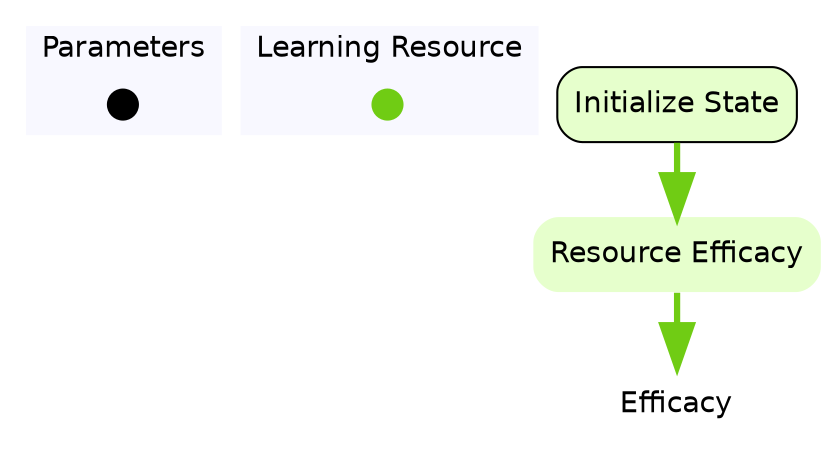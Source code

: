digraph initializeState {

	subgraph clustercontextKey {
		fontname=Helvetica;
		label="Parameters";
		style="filled";
		fillcolor=ghostwhite;
		color=white;
		labeljust=l;
		contextOverview [style=filled,shape=point,fixedsize=true,width=.2,height=.2,fontcolor=white,color="black",label=""];
	}
	subgraph clusterlearningResourceKey {
		fontname=Helvetica;
		nodesep=0.1;
		style="filled";
		fillcolor=ghostwhite;
		label="Learning Resource";
		color=white;
		labeljust=l;
		initializeStateOverview [fontname=Helvetica,style=filled,shape=point,fixedsize=true,width=.2,height=.2,fontcolor=white,color="0.25, 0.9 , 0.8",label="",URL="learningResource__Overview.svg"];

	}
		learningResourceefficacy [shape=none,fontsize=14,style="filled",fontname=Helvetica,color=none,fillcolor=white,label="Efficacy"];

//subgraph clusterinitializeState {
	//style=filled;
	//color=white;
	//fillcolor="0.0, 0.0, 0.98";
		initializeState [shape=box,style="rounded,filled",fontname=Helvetica,color=black,fillcolor="0.25, 0.2, 1.0",label="Initialize State",URL="learningResource_initializeState.svg"];
	initializeState ->  resourceEfficacy [color="0.25, 0.9 , 0.8",penwidth=3.0,arrowsize=2.0];
		resourceEfficacy [shape=none,style="rounded,filled",fontname=Helvetica,color="0.25, 0.2, 1.0",label="Resource Efficacy"];
			resourceEfficacy ->  learningResourceefficacy [color="0.25, 0.9 , 0.8",penwidth=3.0,arrowsize=2.0];
//}
}
